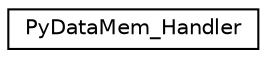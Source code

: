 digraph "Graphical Class Hierarchy"
{
 // LATEX_PDF_SIZE
  edge [fontname="Helvetica",fontsize="10",labelfontname="Helvetica",labelfontsize="10"];
  node [fontname="Helvetica",fontsize="10",shape=record];
  rankdir="LR";
  Node0 [label="PyDataMem_Handler",height=0.2,width=0.4,color="black", fillcolor="white", style="filled",URL="$structPyDataMem__Handler.html",tooltip=" "];
}
